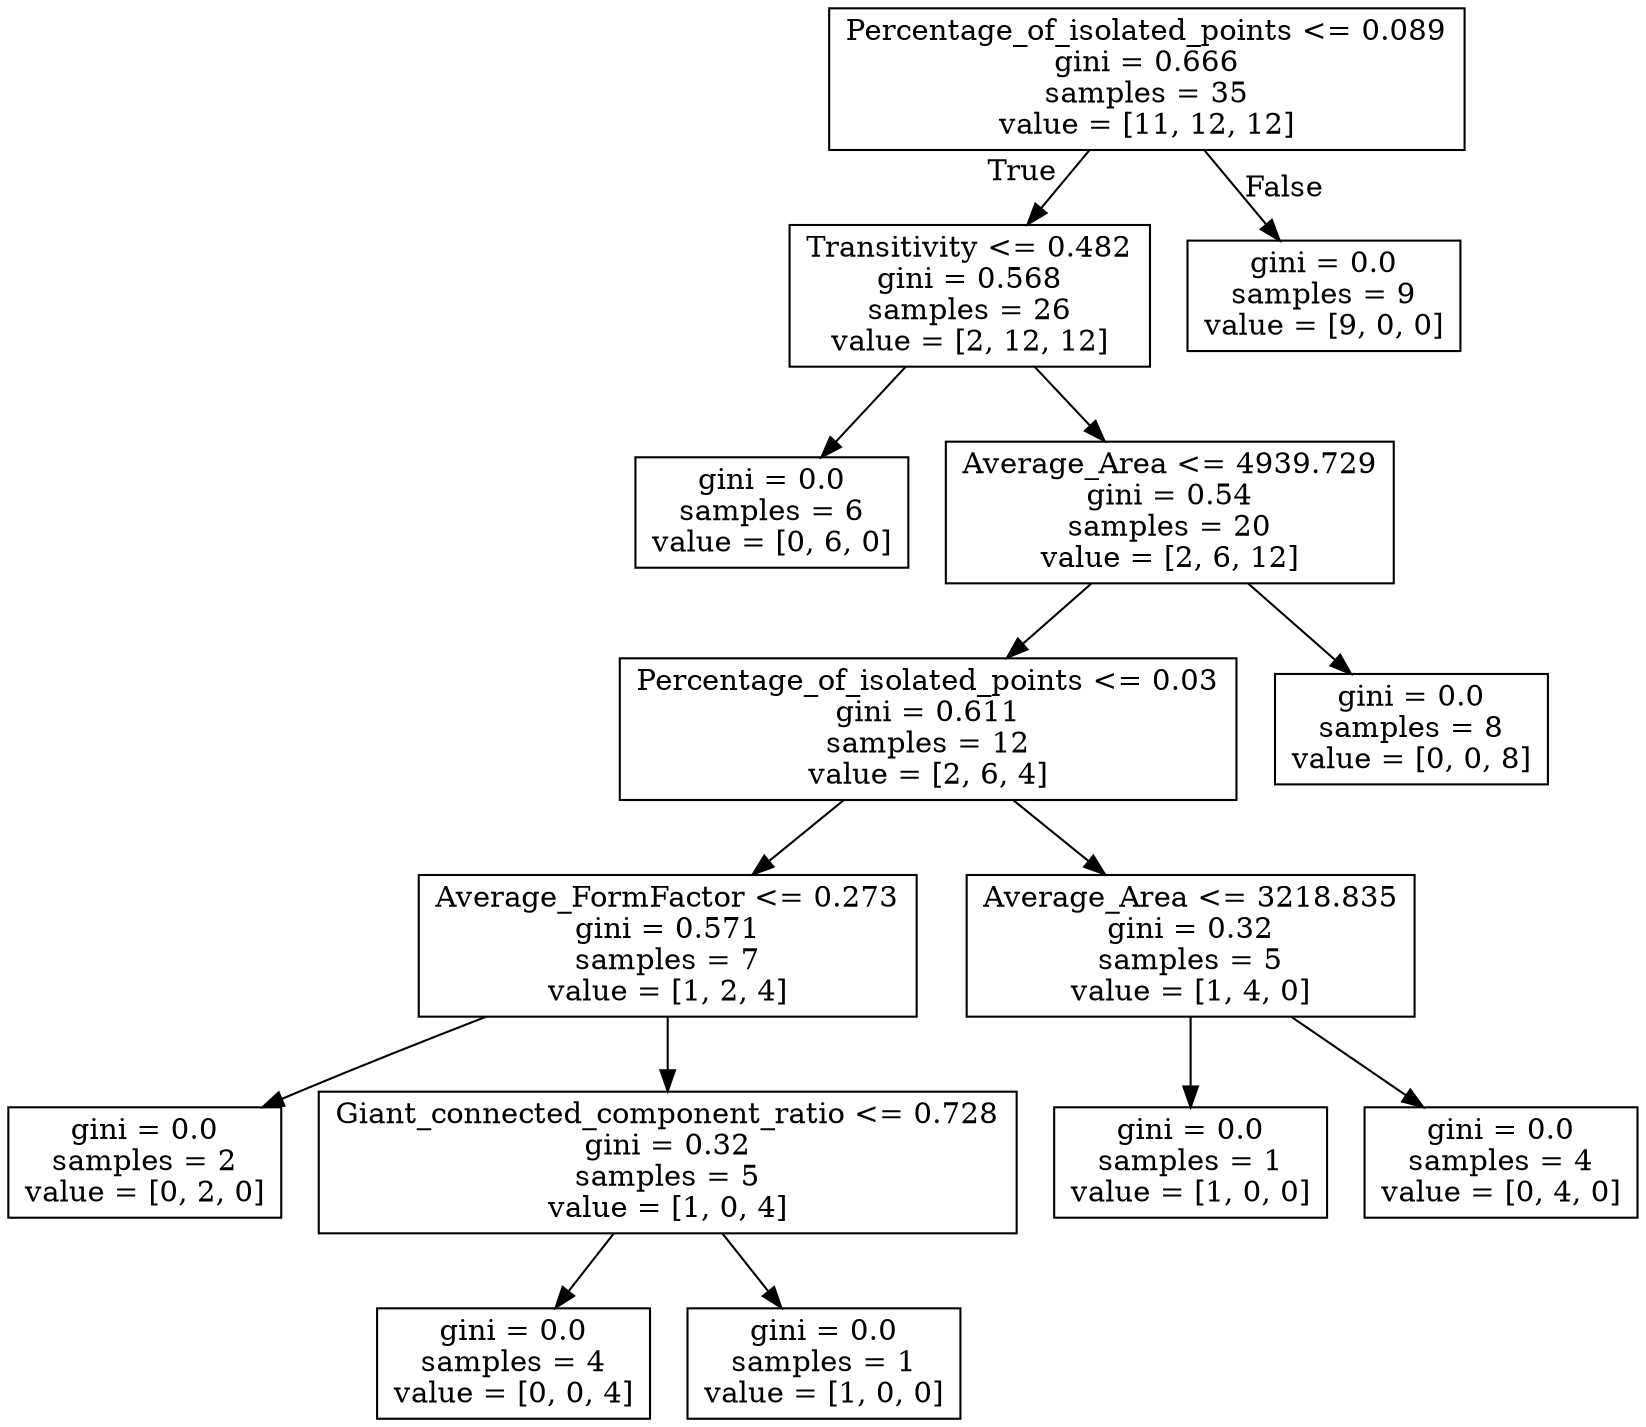 digraph Tree {
node [shape=box] ;
0 [label="Percentage_of_isolated_points <= 0.089\ngini = 0.666\nsamples = 35\nvalue = [11, 12, 12]"] ;
1 [label="Transitivity <= 0.482\ngini = 0.568\nsamples = 26\nvalue = [2, 12, 12]"] ;
0 -> 1 [labeldistance=2.5, labelangle=45, headlabel="True"] ;
2 [label="gini = 0.0\nsamples = 6\nvalue = [0, 6, 0]"] ;
1 -> 2 ;
3 [label="Average_Area <= 4939.729\ngini = 0.54\nsamples = 20\nvalue = [2, 6, 12]"] ;
1 -> 3 ;
4 [label="Percentage_of_isolated_points <= 0.03\ngini = 0.611\nsamples = 12\nvalue = [2, 6, 4]"] ;
3 -> 4 ;
5 [label="Average_FormFactor <= 0.273\ngini = 0.571\nsamples = 7\nvalue = [1, 2, 4]"] ;
4 -> 5 ;
6 [label="gini = 0.0\nsamples = 2\nvalue = [0, 2, 0]"] ;
5 -> 6 ;
7 [label="Giant_connected_component_ratio <= 0.728\ngini = 0.32\nsamples = 5\nvalue = [1, 0, 4]"] ;
5 -> 7 ;
8 [label="gini = 0.0\nsamples = 4\nvalue = [0, 0, 4]"] ;
7 -> 8 ;
9 [label="gini = 0.0\nsamples = 1\nvalue = [1, 0, 0]"] ;
7 -> 9 ;
10 [label="Average_Area <= 3218.835\ngini = 0.32\nsamples = 5\nvalue = [1, 4, 0]"] ;
4 -> 10 ;
11 [label="gini = 0.0\nsamples = 1\nvalue = [1, 0, 0]"] ;
10 -> 11 ;
12 [label="gini = 0.0\nsamples = 4\nvalue = [0, 4, 0]"] ;
10 -> 12 ;
13 [label="gini = 0.0\nsamples = 8\nvalue = [0, 0, 8]"] ;
3 -> 13 ;
14 [label="gini = 0.0\nsamples = 9\nvalue = [9, 0, 0]"] ;
0 -> 14 [labeldistance=2.5, labelangle=-45, headlabel="False"] ;
}